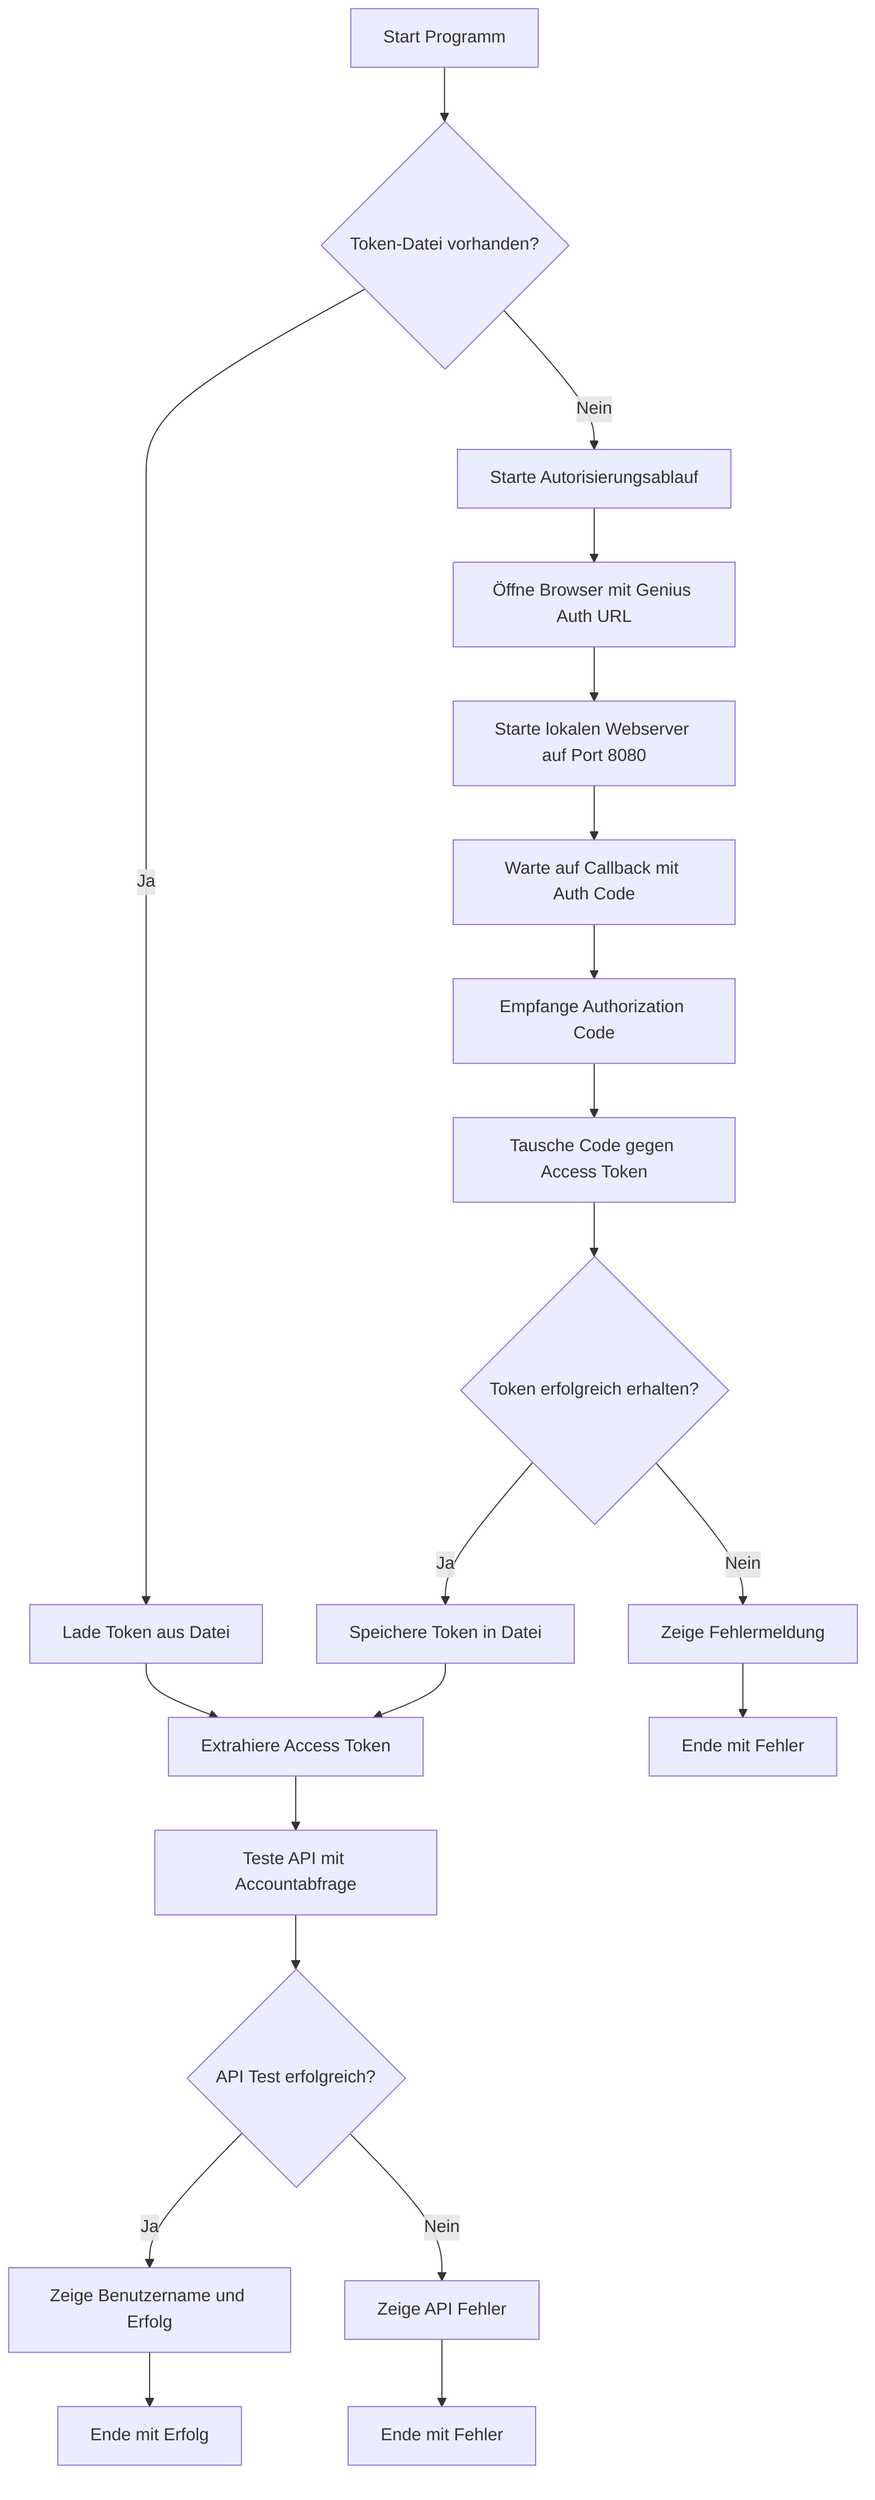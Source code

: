 flowchart TD
    A[Start Programm] --> B{Token-Datei vorhanden?}
    B -->|Ja| C[Lade Token aus Datei]
    B -->|Nein| D[Starte Autorisierungsablauf]
    
    D --> E[Öffne Browser mit Genius Auth URL]
    E --> F[Starte lokalen Webserver auf Port 8080]
    F --> G[Warte auf Callback mit Auth Code]
    G --> H[Empfange Authorization Code]
    H --> I[Tausche Code gegen Access Token]
    
    I --> J{Token erfolgreich erhalten?}
    J -->|Ja| K[Speichere Token in Datei]
    J -->|Nein| L[Zeige Fehlermeldung]
    L --> Z[Ende mit Fehler]
    
    C --> M[Extrahiere Access Token]
    K --> M
    
    M --> N[Teste API mit Accountabfrage]
    N --> O{API Test erfolgreich?}
    O -->|Ja| P[Zeige Benutzername und Erfolg]
    O -->|Nein| Q[Zeige API Fehler]
    
    P --> Z1[Ende mit Erfolg]
    Q --> Z2[Ende mit Fehler]